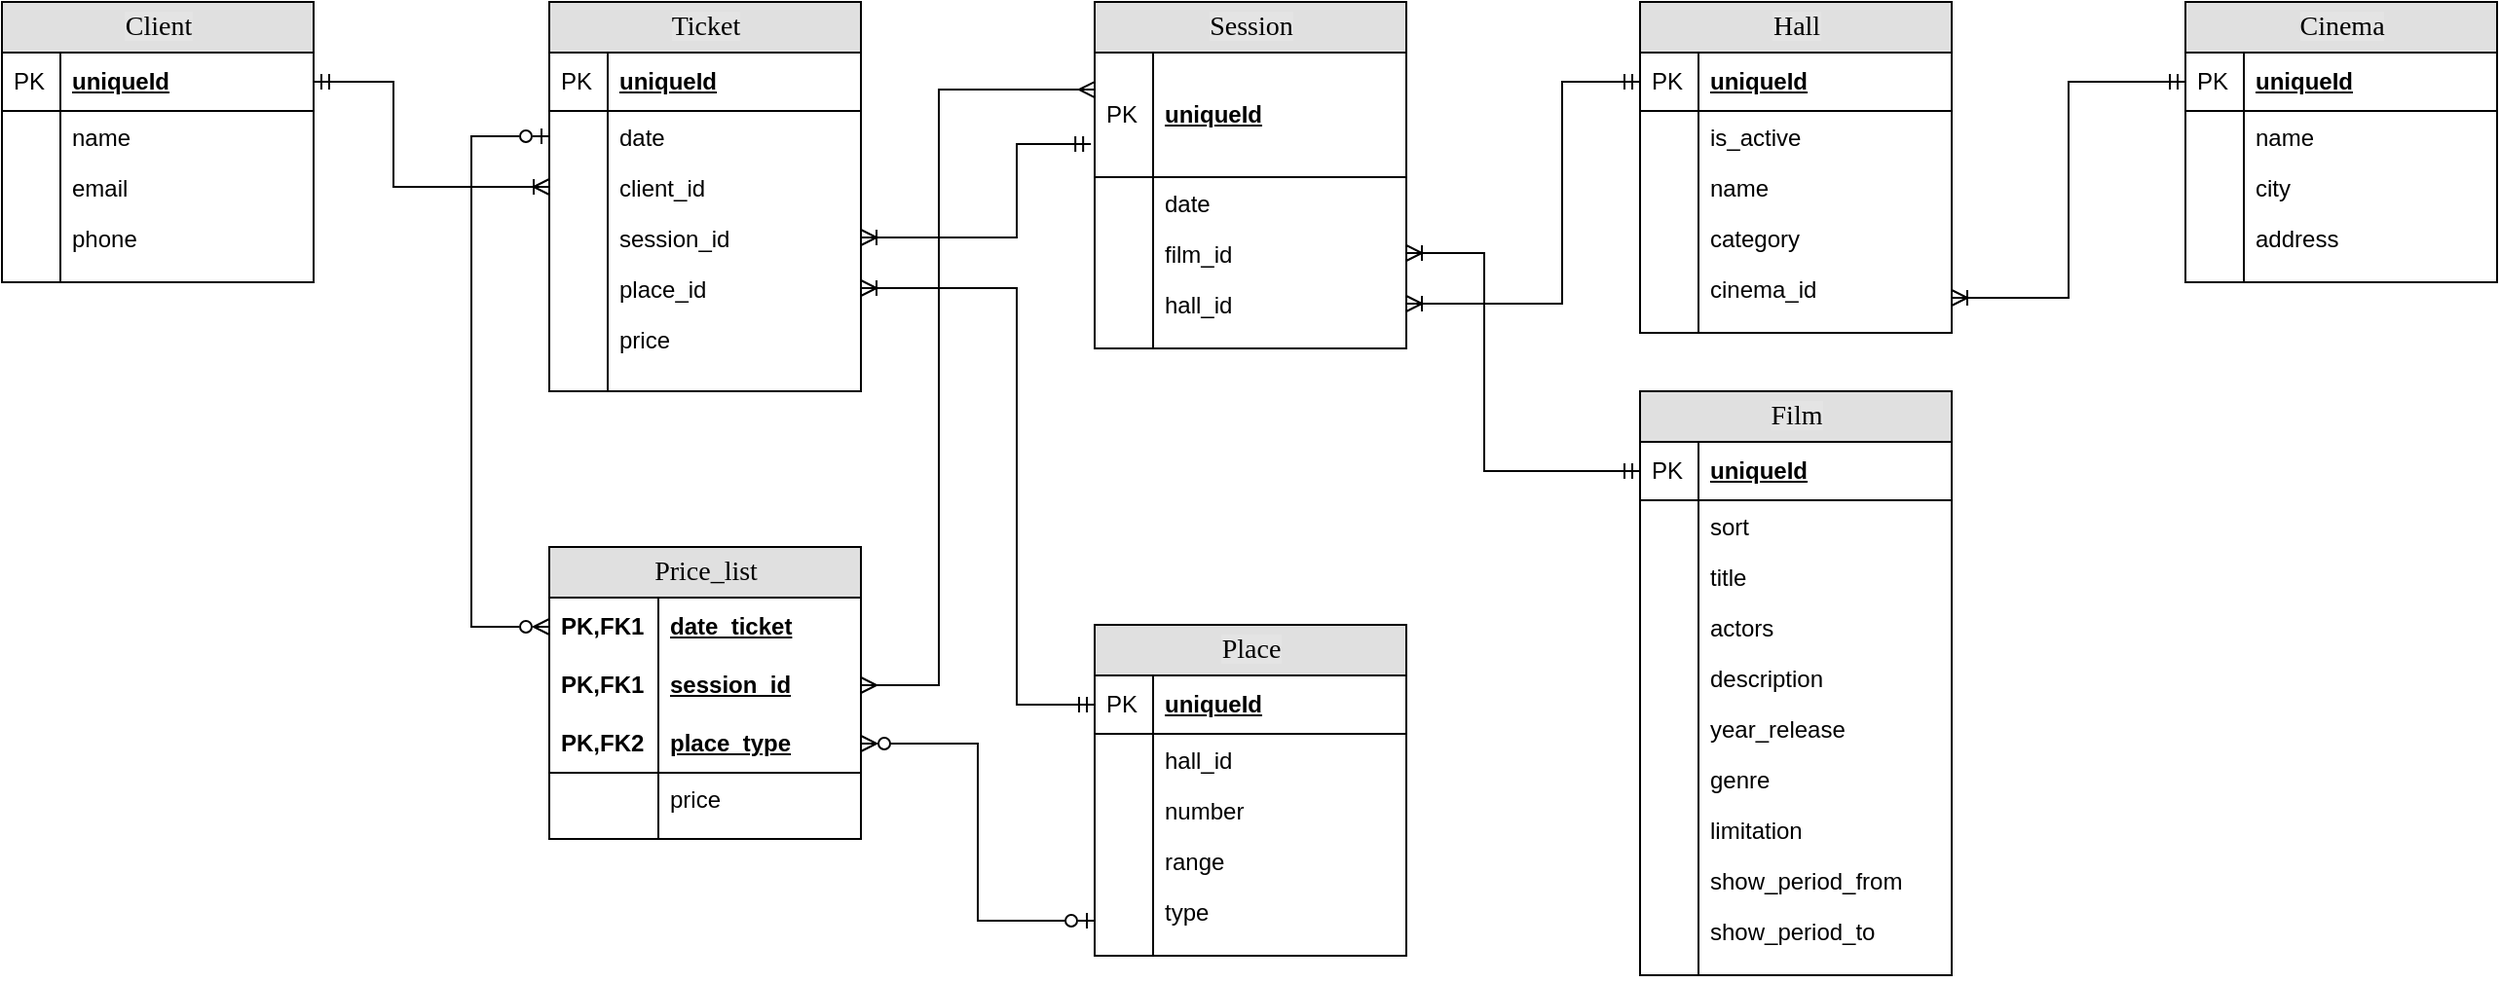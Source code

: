 <mxfile version="26.0.16">
  <diagram name="Page-1" id="e56a1550-8fbb-45ad-956c-1786394a9013">
    <mxGraphModel dx="2008" dy="1146" grid="1" gridSize="10" guides="1" tooltips="1" connect="1" arrows="1" fold="1" page="1" pageScale="1" pageWidth="1100" pageHeight="850" background="none" math="0" shadow="0">
      <root>
        <mxCell id="0" />
        <mxCell id="1" parent="0" />
        <mxCell id="arhuPyZS-XFLnQBNVv1O-77" value="&lt;span style=&quot;white-space: pre-wrap; background-color: rgb(228, 228, 228);&quot;&gt;&lt;font style=&quot;&quot;&gt;Сlient&lt;/font&gt;&lt;/span&gt;" style="swimlane;html=1;fontStyle=0;childLayout=stackLayout;horizontal=1;startSize=26;fillColor=#e0e0e0;horizontalStack=0;resizeParent=1;resizeLast=0;collapsible=1;marginBottom=0;swimlaneFillColor=#ffffff;align=center;rounded=0;shadow=0;comic=0;labelBackgroundColor=none;strokeWidth=1;fontFamily=Verdana;fontSize=14;swimlaneLine=1;" parent="1" vertex="1">
          <mxGeometry x="39" y="320" width="160" height="144" as="geometry">
            <mxRectangle x="40" y="368" width="70" height="30" as="alternateBounds" />
          </mxGeometry>
        </mxCell>
        <mxCell id="arhuPyZS-XFLnQBNVv1O-78" value="uniqueId" style="shape=partialRectangle;top=0;left=0;right=0;bottom=1;html=1;align=left;verticalAlign=middle;fillColor=none;spacingLeft=34;spacingRight=4;whiteSpace=wrap;overflow=hidden;rotatable=0;points=[[0,0.5],[1,0.5]];portConstraint=eastwest;dropTarget=0;fontStyle=5;swimlaneLine=1;" parent="arhuPyZS-XFLnQBNVv1O-77" vertex="1">
          <mxGeometry y="26" width="160" height="30" as="geometry" />
        </mxCell>
        <mxCell id="arhuPyZS-XFLnQBNVv1O-79" value="PK" style="shape=partialRectangle;top=0;left=0;bottom=0;html=1;fillColor=none;align=left;verticalAlign=middle;spacingLeft=4;spacingRight=4;whiteSpace=wrap;overflow=hidden;rotatable=0;points=[];portConstraint=eastwest;part=1;swimlaneLine=1;" parent="arhuPyZS-XFLnQBNVv1O-78" vertex="1" connectable="0">
          <mxGeometry width="30" height="30" as="geometry" />
        </mxCell>
        <mxCell id="arhuPyZS-XFLnQBNVv1O-80" value="name" style="shape=partialRectangle;top=0;left=0;right=0;bottom=0;html=1;align=left;verticalAlign=top;fillColor=none;spacingLeft=34;spacingRight=4;whiteSpace=wrap;overflow=hidden;rotatable=0;points=[[0,0.5],[1,0.5]];portConstraint=eastwest;dropTarget=0;swimlaneLine=1;" parent="arhuPyZS-XFLnQBNVv1O-77" vertex="1">
          <mxGeometry y="56" width="160" height="26" as="geometry" />
        </mxCell>
        <mxCell id="arhuPyZS-XFLnQBNVv1O-81" value="" style="shape=partialRectangle;top=0;left=0;bottom=0;html=1;fillColor=none;align=left;verticalAlign=top;spacingLeft=4;spacingRight=4;whiteSpace=wrap;overflow=hidden;rotatable=0;points=[];portConstraint=eastwest;part=1;swimlaneLine=1;" parent="arhuPyZS-XFLnQBNVv1O-80" vertex="1" connectable="0">
          <mxGeometry width="30" height="26" as="geometry" />
        </mxCell>
        <mxCell id="arhuPyZS-XFLnQBNVv1O-82" value="email" style="shape=partialRectangle;top=0;left=0;right=0;bottom=0;html=1;align=left;verticalAlign=top;fillColor=none;spacingLeft=34;spacingRight=4;whiteSpace=wrap;overflow=hidden;rotatable=0;points=[[0,0.5],[1,0.5]];portConstraint=eastwest;dropTarget=0;swimlaneLine=1;" parent="arhuPyZS-XFLnQBNVv1O-77" vertex="1">
          <mxGeometry y="82" width="160" height="26" as="geometry" />
        </mxCell>
        <mxCell id="arhuPyZS-XFLnQBNVv1O-83" value="" style="shape=partialRectangle;top=0;left=0;bottom=0;html=1;fillColor=none;align=left;verticalAlign=top;spacingLeft=4;spacingRight=4;whiteSpace=wrap;overflow=hidden;rotatable=0;points=[];portConstraint=eastwest;part=1;swimlaneLine=1;" parent="arhuPyZS-XFLnQBNVv1O-82" vertex="1" connectable="0">
          <mxGeometry width="30" height="26" as="geometry" />
        </mxCell>
        <mxCell id="arhuPyZS-XFLnQBNVv1O-84" value="phone" style="shape=partialRectangle;top=0;left=0;right=0;bottom=0;html=1;align=left;verticalAlign=top;fillColor=none;spacingLeft=34;spacingRight=4;whiteSpace=wrap;overflow=hidden;rotatable=0;points=[[0,0.5],[1,0.5]];portConstraint=eastwest;dropTarget=0;swimlaneLine=1;" parent="arhuPyZS-XFLnQBNVv1O-77" vertex="1">
          <mxGeometry y="108" width="160" height="26" as="geometry" />
        </mxCell>
        <mxCell id="arhuPyZS-XFLnQBNVv1O-85" value="" style="shape=partialRectangle;top=0;left=0;bottom=0;html=1;fillColor=none;align=left;verticalAlign=top;spacingLeft=4;spacingRight=4;whiteSpace=wrap;overflow=hidden;rotatable=0;points=[];portConstraint=eastwest;part=1;swimlaneLine=1;" parent="arhuPyZS-XFLnQBNVv1O-84" vertex="1" connectable="0">
          <mxGeometry width="30" height="26" as="geometry" />
        </mxCell>
        <mxCell id="arhuPyZS-XFLnQBNVv1O-86" value="" style="shape=partialRectangle;top=0;left=0;right=0;bottom=0;html=1;align=left;verticalAlign=top;fillColor=none;spacingLeft=34;spacingRight=4;whiteSpace=wrap;overflow=hidden;rotatable=0;points=[[0,0.5],[1,0.5]];portConstraint=eastwest;dropTarget=0;swimlaneLine=1;" parent="arhuPyZS-XFLnQBNVv1O-77" vertex="1">
          <mxGeometry y="134" width="160" height="10" as="geometry" />
        </mxCell>
        <mxCell id="arhuPyZS-XFLnQBNVv1O-87" value="" style="shape=partialRectangle;top=0;left=0;bottom=0;html=1;fillColor=none;align=left;verticalAlign=top;spacingLeft=4;spacingRight=4;whiteSpace=wrap;overflow=hidden;rotatable=0;points=[];portConstraint=eastwest;part=1;swimlaneLine=1;" parent="arhuPyZS-XFLnQBNVv1O-86" vertex="1" connectable="0">
          <mxGeometry width="30" height="10" as="geometry" />
        </mxCell>
        <mxCell id="arhuPyZS-XFLnQBNVv1O-90" value="&lt;span style=&quot;white-space: pre-wrap; background-color: rgb(228, 228, 228);&quot;&gt;&lt;font style=&quot;&quot;&gt;Ticket&lt;/font&gt;&lt;/span&gt;" style="swimlane;html=1;fontStyle=0;childLayout=stackLayout;horizontal=1;startSize=26;fillColor=#e0e0e0;horizontalStack=0;resizeParent=1;resizeLast=0;collapsible=1;marginBottom=0;swimlaneFillColor=#ffffff;align=center;rounded=0;shadow=0;comic=0;labelBackgroundColor=none;strokeWidth=1;fontFamily=Verdana;fontSize=14" parent="1" vertex="1">
          <mxGeometry x="320" y="320" width="160" height="200" as="geometry">
            <mxRectangle x="40" y="368" width="70" height="30" as="alternateBounds" />
          </mxGeometry>
        </mxCell>
        <mxCell id="arhuPyZS-XFLnQBNVv1O-91" value="uniqueId" style="shape=partialRectangle;top=0;left=0;right=0;bottom=1;html=1;align=left;verticalAlign=middle;fillColor=none;spacingLeft=34;spacingRight=4;whiteSpace=wrap;overflow=hidden;rotatable=0;points=[[0,0.5],[1,0.5]];portConstraint=eastwest;dropTarget=0;fontStyle=5;" parent="arhuPyZS-XFLnQBNVv1O-90" vertex="1">
          <mxGeometry y="26" width="160" height="30" as="geometry" />
        </mxCell>
        <mxCell id="arhuPyZS-XFLnQBNVv1O-92" value="PK" style="shape=partialRectangle;top=0;left=0;bottom=0;html=1;fillColor=none;align=left;verticalAlign=middle;spacingLeft=4;spacingRight=4;whiteSpace=wrap;overflow=hidden;rotatable=0;points=[];portConstraint=eastwest;part=1;" parent="arhuPyZS-XFLnQBNVv1O-91" vertex="1" connectable="0">
          <mxGeometry width="30" height="30" as="geometry" />
        </mxCell>
        <mxCell id="arhuPyZS-XFLnQBNVv1O-93" value="date" style="shape=partialRectangle;top=0;left=0;right=0;bottom=0;html=1;align=left;verticalAlign=top;fillColor=none;spacingLeft=34;spacingRight=4;whiteSpace=wrap;overflow=hidden;rotatable=0;points=[[0,0.5],[1,0.5]];portConstraint=eastwest;dropTarget=0;" parent="arhuPyZS-XFLnQBNVv1O-90" vertex="1">
          <mxGeometry y="56" width="160" height="26" as="geometry" />
        </mxCell>
        <mxCell id="arhuPyZS-XFLnQBNVv1O-94" value="" style="shape=partialRectangle;top=0;left=0;bottom=0;html=1;fillColor=none;align=left;verticalAlign=top;spacingLeft=4;spacingRight=4;whiteSpace=wrap;overflow=hidden;rotatable=0;points=[];portConstraint=eastwest;part=1;" parent="arhuPyZS-XFLnQBNVv1O-93" vertex="1" connectable="0">
          <mxGeometry width="30" height="26" as="geometry" />
        </mxCell>
        <mxCell id="arhuPyZS-XFLnQBNVv1O-95" value="client_id" style="shape=partialRectangle;top=0;left=0;right=0;bottom=0;html=1;align=left;verticalAlign=top;fillColor=none;spacingLeft=34;spacingRight=4;whiteSpace=wrap;overflow=hidden;rotatable=0;points=[[0,0.5],[1,0.5]];portConstraint=eastwest;dropTarget=0;" parent="arhuPyZS-XFLnQBNVv1O-90" vertex="1">
          <mxGeometry y="82" width="160" height="26" as="geometry" />
        </mxCell>
        <mxCell id="arhuPyZS-XFLnQBNVv1O-96" value="" style="shape=partialRectangle;top=0;left=0;bottom=0;html=1;fillColor=none;align=left;verticalAlign=top;spacingLeft=4;spacingRight=4;whiteSpace=wrap;overflow=hidden;rotatable=0;points=[];portConstraint=eastwest;part=1;" parent="arhuPyZS-XFLnQBNVv1O-95" vertex="1" connectable="0">
          <mxGeometry width="30" height="26" as="geometry" />
        </mxCell>
        <mxCell id="arhuPyZS-XFLnQBNVv1O-97" value="session_id" style="shape=partialRectangle;top=0;left=0;right=0;bottom=0;html=1;align=left;verticalAlign=top;fillColor=none;spacingLeft=34;spacingRight=4;whiteSpace=wrap;overflow=hidden;rotatable=0;points=[[0,0.5],[1,0.5]];portConstraint=eastwest;dropTarget=0;" parent="arhuPyZS-XFLnQBNVv1O-90" vertex="1">
          <mxGeometry y="108" width="160" height="26" as="geometry" />
        </mxCell>
        <mxCell id="arhuPyZS-XFLnQBNVv1O-98" value="" style="shape=partialRectangle;top=0;left=0;bottom=0;html=1;fillColor=none;align=left;verticalAlign=top;spacingLeft=4;spacingRight=4;whiteSpace=wrap;overflow=hidden;rotatable=0;points=[];portConstraint=eastwest;part=1;" parent="arhuPyZS-XFLnQBNVv1O-97" vertex="1" connectable="0">
          <mxGeometry width="30" height="26" as="geometry" />
        </mxCell>
        <mxCell id="arhuPyZS-XFLnQBNVv1O-105" value="place_id" style="shape=partialRectangle;top=0;left=0;right=0;bottom=0;html=1;align=left;verticalAlign=top;fillColor=none;spacingLeft=34;spacingRight=4;whiteSpace=wrap;overflow=hidden;rotatable=0;points=[[0,0.5],[1,0.5]];portConstraint=eastwest;dropTarget=0;" parent="arhuPyZS-XFLnQBNVv1O-90" vertex="1">
          <mxGeometry y="134" width="160" height="26" as="geometry" />
        </mxCell>
        <mxCell id="arhuPyZS-XFLnQBNVv1O-106" value="" style="shape=partialRectangle;top=0;left=0;bottom=0;html=1;fillColor=none;align=left;verticalAlign=top;spacingLeft=4;spacingRight=4;whiteSpace=wrap;overflow=hidden;rotatable=0;points=[];portConstraint=eastwest;part=1;" parent="arhuPyZS-XFLnQBNVv1O-105" vertex="1" connectable="0">
          <mxGeometry width="30" height="26" as="geometry" />
        </mxCell>
        <mxCell id="arhuPyZS-XFLnQBNVv1O-99" value="price" style="shape=partialRectangle;top=0;left=0;right=0;bottom=0;html=1;align=left;verticalAlign=top;fillColor=none;spacingLeft=34;spacingRight=4;whiteSpace=wrap;overflow=hidden;rotatable=0;points=[[0,0.5],[1,0.5]];portConstraint=eastwest;dropTarget=0;" parent="arhuPyZS-XFLnQBNVv1O-90" vertex="1">
          <mxGeometry y="160" width="160" height="40" as="geometry" />
        </mxCell>
        <mxCell id="arhuPyZS-XFLnQBNVv1O-100" value="" style="shape=partialRectangle;top=0;left=0;bottom=0;html=1;fillColor=none;align=left;verticalAlign=top;spacingLeft=4;spacingRight=4;whiteSpace=wrap;overflow=hidden;rotatable=0;points=[];portConstraint=eastwest;part=1;" parent="arhuPyZS-XFLnQBNVv1O-99" vertex="1" connectable="0">
          <mxGeometry width="30" height="40" as="geometry" />
        </mxCell>
        <mxCell id="arhuPyZS-XFLnQBNVv1O-107" value="&lt;span style=&quot;white-space: pre-wrap; background-color: rgb(228, 228, 228);&quot;&gt;&lt;font style=&quot;&quot;&gt;Session&lt;/font&gt;&lt;/span&gt;" style="swimlane;html=1;fontStyle=0;childLayout=stackLayout;horizontal=1;startSize=26;fillColor=#e0e0e0;horizontalStack=0;resizeParent=1;resizeLast=0;collapsible=1;marginBottom=0;swimlaneFillColor=#ffffff;align=center;rounded=0;shadow=0;comic=0;labelBackgroundColor=none;strokeWidth=1;fontFamily=Verdana;fontSize=14" parent="1" vertex="1">
          <mxGeometry x="600" y="320" width="160" height="178" as="geometry">
            <mxRectangle x="40" y="368" width="70" height="30" as="alternateBounds" />
          </mxGeometry>
        </mxCell>
        <mxCell id="arhuPyZS-XFLnQBNVv1O-108" value="uniqueId" style="shape=partialRectangle;top=0;left=0;right=0;bottom=1;html=1;align=left;verticalAlign=middle;fillColor=none;spacingLeft=34;spacingRight=4;whiteSpace=wrap;overflow=hidden;rotatable=0;points=[[0,0.5],[1,0.5]];portConstraint=eastwest;dropTarget=0;fontStyle=5;" parent="arhuPyZS-XFLnQBNVv1O-107" vertex="1">
          <mxGeometry y="26" width="160" height="64" as="geometry" />
        </mxCell>
        <mxCell id="arhuPyZS-XFLnQBNVv1O-109" value="PK" style="shape=partialRectangle;top=0;left=0;bottom=0;html=1;fillColor=none;align=left;verticalAlign=middle;spacingLeft=4;spacingRight=4;whiteSpace=wrap;overflow=hidden;rotatable=0;points=[];portConstraint=eastwest;part=1;" parent="arhuPyZS-XFLnQBNVv1O-108" vertex="1" connectable="0">
          <mxGeometry width="30" height="64" as="geometry" />
        </mxCell>
        <mxCell id="arhuPyZS-XFLnQBNVv1O-110" value="date" style="shape=partialRectangle;top=0;left=0;right=0;bottom=0;html=1;align=left;verticalAlign=top;fillColor=none;spacingLeft=34;spacingRight=4;whiteSpace=wrap;overflow=hidden;rotatable=0;points=[[0,0.5],[1,0.5]];portConstraint=eastwest;dropTarget=0;" parent="arhuPyZS-XFLnQBNVv1O-107" vertex="1">
          <mxGeometry y="90" width="160" height="26" as="geometry" />
        </mxCell>
        <mxCell id="arhuPyZS-XFLnQBNVv1O-111" value="" style="shape=partialRectangle;top=0;left=0;bottom=0;html=1;fillColor=none;align=left;verticalAlign=top;spacingLeft=4;spacingRight=4;whiteSpace=wrap;overflow=hidden;rotatable=0;points=[];portConstraint=eastwest;part=1;" parent="arhuPyZS-XFLnQBNVv1O-110" vertex="1" connectable="0">
          <mxGeometry width="30" height="26" as="geometry" />
        </mxCell>
        <mxCell id="arhuPyZS-XFLnQBNVv1O-112" value="film_id" style="shape=partialRectangle;top=0;left=0;right=0;bottom=0;html=1;align=left;verticalAlign=top;fillColor=none;spacingLeft=34;spacingRight=4;whiteSpace=wrap;overflow=hidden;rotatable=0;points=[[0,0.5],[1,0.5]];portConstraint=eastwest;dropTarget=0;" parent="arhuPyZS-XFLnQBNVv1O-107" vertex="1">
          <mxGeometry y="116" width="160" height="26" as="geometry" />
        </mxCell>
        <mxCell id="arhuPyZS-XFLnQBNVv1O-113" value="" style="shape=partialRectangle;top=0;left=0;bottom=0;html=1;fillColor=none;align=left;verticalAlign=top;spacingLeft=4;spacingRight=4;whiteSpace=wrap;overflow=hidden;rotatable=0;points=[];portConstraint=eastwest;part=1;" parent="arhuPyZS-XFLnQBNVv1O-112" vertex="1" connectable="0">
          <mxGeometry width="30" height="26" as="geometry" />
        </mxCell>
        <mxCell id="arhuPyZS-XFLnQBNVv1O-114" value="hall_id" style="shape=partialRectangle;top=0;left=0;right=0;bottom=0;html=1;align=left;verticalAlign=top;fillColor=none;spacingLeft=34;spacingRight=4;whiteSpace=wrap;overflow=hidden;rotatable=0;points=[[0,0.5],[1,0.5]];portConstraint=eastwest;dropTarget=0;" parent="arhuPyZS-XFLnQBNVv1O-107" vertex="1">
          <mxGeometry y="142" width="160" height="26" as="geometry" />
        </mxCell>
        <mxCell id="arhuPyZS-XFLnQBNVv1O-115" value="" style="shape=partialRectangle;top=0;left=0;bottom=0;html=1;fillColor=none;align=left;verticalAlign=top;spacingLeft=4;spacingRight=4;whiteSpace=wrap;overflow=hidden;rotatable=0;points=[];portConstraint=eastwest;part=1;" parent="arhuPyZS-XFLnQBNVv1O-114" vertex="1" connectable="0">
          <mxGeometry width="30" height="26" as="geometry" />
        </mxCell>
        <mxCell id="arhuPyZS-XFLnQBNVv1O-116" value="" style="shape=partialRectangle;top=0;left=0;right=0;bottom=0;html=1;align=left;verticalAlign=top;fillColor=none;spacingLeft=34;spacingRight=4;whiteSpace=wrap;overflow=hidden;rotatable=0;points=[[0,0.5],[1,0.5]];portConstraint=eastwest;dropTarget=0;" parent="arhuPyZS-XFLnQBNVv1O-107" vertex="1">
          <mxGeometry y="168" width="160" height="10" as="geometry" />
        </mxCell>
        <mxCell id="arhuPyZS-XFLnQBNVv1O-117" value="" style="shape=partialRectangle;top=0;left=0;bottom=0;html=1;fillColor=none;align=left;verticalAlign=top;spacingLeft=4;spacingRight=4;whiteSpace=wrap;overflow=hidden;rotatable=0;points=[];portConstraint=eastwest;part=1;" parent="arhuPyZS-XFLnQBNVv1O-116" vertex="1" connectable="0">
          <mxGeometry width="30" height="10" as="geometry" />
        </mxCell>
        <mxCell id="arhuPyZS-XFLnQBNVv1O-118" value="&lt;span style=&quot;white-space: pre-wrap; background-color: rgb(228, 228, 228);&quot;&gt;&lt;font style=&quot;&quot;&gt;Hall&lt;/font&gt;&lt;/span&gt;" style="swimlane;html=1;fontStyle=0;childLayout=stackLayout;horizontal=1;startSize=26;fillColor=#e0e0e0;horizontalStack=0;resizeParent=1;resizeLast=0;collapsible=1;marginBottom=0;swimlaneFillColor=#ffffff;align=center;rounded=0;shadow=0;comic=0;labelBackgroundColor=none;strokeWidth=1;fontFamily=Verdana;fontSize=14" parent="1" vertex="1">
          <mxGeometry x="880" y="320" width="160" height="170" as="geometry">
            <mxRectangle x="40" y="368" width="70" height="30" as="alternateBounds" />
          </mxGeometry>
        </mxCell>
        <mxCell id="arhuPyZS-XFLnQBNVv1O-119" value="uniqueId" style="shape=partialRectangle;top=0;left=0;right=0;bottom=1;html=1;align=left;verticalAlign=middle;fillColor=none;spacingLeft=34;spacingRight=4;whiteSpace=wrap;overflow=hidden;rotatable=0;points=[[0,0.5],[1,0.5]];portConstraint=eastwest;dropTarget=0;fontStyle=5;" parent="arhuPyZS-XFLnQBNVv1O-118" vertex="1">
          <mxGeometry y="26" width="160" height="30" as="geometry" />
        </mxCell>
        <mxCell id="arhuPyZS-XFLnQBNVv1O-120" value="PK" style="shape=partialRectangle;top=0;left=0;bottom=0;html=1;fillColor=none;align=left;verticalAlign=middle;spacingLeft=4;spacingRight=4;whiteSpace=wrap;overflow=hidden;rotatable=0;points=[];portConstraint=eastwest;part=1;" parent="arhuPyZS-XFLnQBNVv1O-119" vertex="1" connectable="0">
          <mxGeometry width="30" height="30" as="geometry" />
        </mxCell>
        <mxCell id="arhuPyZS-XFLnQBNVv1O-121" value="is_active" style="shape=partialRectangle;top=0;left=0;right=0;bottom=0;html=1;align=left;verticalAlign=top;fillColor=none;spacingLeft=34;spacingRight=4;whiteSpace=wrap;overflow=hidden;rotatable=0;points=[[0,0.5],[1,0.5]];portConstraint=eastwest;dropTarget=0;" parent="arhuPyZS-XFLnQBNVv1O-118" vertex="1">
          <mxGeometry y="56" width="160" height="26" as="geometry" />
        </mxCell>
        <mxCell id="arhuPyZS-XFLnQBNVv1O-122" value="" style="shape=partialRectangle;top=0;left=0;bottom=0;html=1;fillColor=none;align=left;verticalAlign=top;spacingLeft=4;spacingRight=4;whiteSpace=wrap;overflow=hidden;rotatable=0;points=[];portConstraint=eastwest;part=1;" parent="arhuPyZS-XFLnQBNVv1O-121" vertex="1" connectable="0">
          <mxGeometry width="30" height="26" as="geometry" />
        </mxCell>
        <mxCell id="arhuPyZS-XFLnQBNVv1O-123" value="name" style="shape=partialRectangle;top=0;left=0;right=0;bottom=0;html=1;align=left;verticalAlign=top;fillColor=none;spacingLeft=34;spacingRight=4;whiteSpace=wrap;overflow=hidden;rotatable=0;points=[[0,0.5],[1,0.5]];portConstraint=eastwest;dropTarget=0;" parent="arhuPyZS-XFLnQBNVv1O-118" vertex="1">
          <mxGeometry y="82" width="160" height="26" as="geometry" />
        </mxCell>
        <mxCell id="arhuPyZS-XFLnQBNVv1O-124" value="" style="shape=partialRectangle;top=0;left=0;bottom=0;html=1;fillColor=none;align=left;verticalAlign=top;spacingLeft=4;spacingRight=4;whiteSpace=wrap;overflow=hidden;rotatable=0;points=[];portConstraint=eastwest;part=1;" parent="arhuPyZS-XFLnQBNVv1O-123" vertex="1" connectable="0">
          <mxGeometry width="30" height="26" as="geometry" />
        </mxCell>
        <mxCell id="arhuPyZS-XFLnQBNVv1O-184" value="&lt;span style=&quot;white-space-collapse: preserve;&quot; data-src-align=&quot;0:9&quot; class=&quot;EzKURWReUAB5oZgtQNkl&quot;&gt;category&lt;/span&gt;" style="shape=partialRectangle;top=0;left=0;right=0;bottom=0;html=1;align=left;verticalAlign=top;fillColor=none;spacingLeft=34;spacingRight=4;whiteSpace=wrap;overflow=hidden;rotatable=0;points=[[0,0.5],[1,0.5]];portConstraint=eastwest;dropTarget=0;" parent="arhuPyZS-XFLnQBNVv1O-118" vertex="1">
          <mxGeometry y="108" width="160" height="26" as="geometry" />
        </mxCell>
        <mxCell id="arhuPyZS-XFLnQBNVv1O-185" value="" style="shape=partialRectangle;top=0;left=0;bottom=0;html=1;fillColor=none;align=left;verticalAlign=top;spacingLeft=4;spacingRight=4;whiteSpace=wrap;overflow=hidden;rotatable=0;points=[];portConstraint=eastwest;part=1;" parent="arhuPyZS-XFLnQBNVv1O-184" vertex="1" connectable="0">
          <mxGeometry width="30" height="26" as="geometry" />
        </mxCell>
        <mxCell id="arhuPyZS-XFLnQBNVv1O-186" value="cinema_id" style="shape=partialRectangle;top=0;left=0;right=0;bottom=0;html=1;align=left;verticalAlign=top;fillColor=none;spacingLeft=34;spacingRight=4;whiteSpace=wrap;overflow=hidden;rotatable=0;points=[[0,0.5],[1,0.5]];portConstraint=eastwest;dropTarget=0;" parent="arhuPyZS-XFLnQBNVv1O-118" vertex="1">
          <mxGeometry y="134" width="160" height="36" as="geometry" />
        </mxCell>
        <mxCell id="arhuPyZS-XFLnQBNVv1O-187" value="" style="shape=partialRectangle;top=0;left=0;bottom=0;html=1;fillColor=none;align=left;verticalAlign=top;spacingLeft=4;spacingRight=4;whiteSpace=wrap;overflow=hidden;rotatable=0;points=[];portConstraint=eastwest;part=1;" parent="arhuPyZS-XFLnQBNVv1O-186" vertex="1" connectable="0">
          <mxGeometry width="30" height="36" as="geometry" />
        </mxCell>
        <mxCell id="arhuPyZS-XFLnQBNVv1O-129" value="&lt;span style=&quot;white-space: pre-wrap; background-color: rgb(228, 228, 228);&quot;&gt;&lt;font style=&quot;&quot;&gt;Cinema&lt;/font&gt;&lt;/span&gt;" style="swimlane;html=1;fontStyle=0;childLayout=stackLayout;horizontal=1;startSize=26;fillColor=#e0e0e0;horizontalStack=0;resizeParent=1;resizeLast=0;collapsible=1;marginBottom=0;swimlaneFillColor=#ffffff;align=center;rounded=0;shadow=0;comic=0;labelBackgroundColor=none;strokeWidth=1;fontFamily=Verdana;fontSize=14" parent="1" vertex="1">
          <mxGeometry x="1160" y="320" width="160" height="144" as="geometry">
            <mxRectangle x="40" y="368" width="70" height="30" as="alternateBounds" />
          </mxGeometry>
        </mxCell>
        <mxCell id="arhuPyZS-XFLnQBNVv1O-130" value="uniqueId" style="shape=partialRectangle;top=0;left=0;right=0;bottom=1;html=1;align=left;verticalAlign=middle;fillColor=none;spacingLeft=34;spacingRight=4;whiteSpace=wrap;overflow=hidden;rotatable=0;points=[[0,0.5],[1,0.5]];portConstraint=eastwest;dropTarget=0;fontStyle=5;" parent="arhuPyZS-XFLnQBNVv1O-129" vertex="1">
          <mxGeometry y="26" width="160" height="30" as="geometry" />
        </mxCell>
        <mxCell id="arhuPyZS-XFLnQBNVv1O-131" value="PK" style="shape=partialRectangle;top=0;left=0;bottom=0;html=1;fillColor=none;align=left;verticalAlign=middle;spacingLeft=4;spacingRight=4;whiteSpace=wrap;overflow=hidden;rotatable=0;points=[];portConstraint=eastwest;part=1;" parent="arhuPyZS-XFLnQBNVv1O-130" vertex="1" connectable="0">
          <mxGeometry width="30" height="30" as="geometry" />
        </mxCell>
        <mxCell id="arhuPyZS-XFLnQBNVv1O-132" value="name" style="shape=partialRectangle;top=0;left=0;right=0;bottom=0;html=1;align=left;verticalAlign=top;fillColor=none;spacingLeft=34;spacingRight=4;whiteSpace=wrap;overflow=hidden;rotatable=0;points=[[0,0.5],[1,0.5]];portConstraint=eastwest;dropTarget=0;" parent="arhuPyZS-XFLnQBNVv1O-129" vertex="1">
          <mxGeometry y="56" width="160" height="26" as="geometry" />
        </mxCell>
        <mxCell id="arhuPyZS-XFLnQBNVv1O-133" value="" style="shape=partialRectangle;top=0;left=0;bottom=0;html=1;fillColor=none;align=left;verticalAlign=top;spacingLeft=4;spacingRight=4;whiteSpace=wrap;overflow=hidden;rotatable=0;points=[];portConstraint=eastwest;part=1;" parent="arhuPyZS-XFLnQBNVv1O-132" vertex="1" connectable="0">
          <mxGeometry width="30" height="26" as="geometry" />
        </mxCell>
        <mxCell id="arhuPyZS-XFLnQBNVv1O-134" value="city" style="shape=partialRectangle;top=0;left=0;right=0;bottom=0;html=1;align=left;verticalAlign=top;fillColor=none;spacingLeft=34;spacingRight=4;whiteSpace=wrap;overflow=hidden;rotatable=0;points=[[0,0.5],[1,0.5]];portConstraint=eastwest;dropTarget=0;" parent="arhuPyZS-XFLnQBNVv1O-129" vertex="1">
          <mxGeometry y="82" width="160" height="26" as="geometry" />
        </mxCell>
        <mxCell id="arhuPyZS-XFLnQBNVv1O-135" value="" style="shape=partialRectangle;top=0;left=0;bottom=0;html=1;fillColor=none;align=left;verticalAlign=top;spacingLeft=4;spacingRight=4;whiteSpace=wrap;overflow=hidden;rotatable=0;points=[];portConstraint=eastwest;part=1;" parent="arhuPyZS-XFLnQBNVv1O-134" vertex="1" connectable="0">
          <mxGeometry width="30" height="26" as="geometry" />
        </mxCell>
        <mxCell id="arhuPyZS-XFLnQBNVv1O-136" value="address" style="shape=partialRectangle;top=0;left=0;right=0;bottom=0;html=1;align=left;verticalAlign=top;fillColor=none;spacingLeft=34;spacingRight=4;whiteSpace=wrap;overflow=hidden;rotatable=0;points=[[0,0.5],[1,0.5]];portConstraint=eastwest;dropTarget=0;" parent="arhuPyZS-XFLnQBNVv1O-129" vertex="1">
          <mxGeometry y="108" width="160" height="26" as="geometry" />
        </mxCell>
        <mxCell id="arhuPyZS-XFLnQBNVv1O-137" value="" style="shape=partialRectangle;top=0;left=0;bottom=0;html=1;fillColor=none;align=left;verticalAlign=top;spacingLeft=4;spacingRight=4;whiteSpace=wrap;overflow=hidden;rotatable=0;points=[];portConstraint=eastwest;part=1;" parent="arhuPyZS-XFLnQBNVv1O-136" vertex="1" connectable="0">
          <mxGeometry width="30" height="26" as="geometry" />
        </mxCell>
        <mxCell id="arhuPyZS-XFLnQBNVv1O-138" value="" style="shape=partialRectangle;top=0;left=0;right=0;bottom=0;html=1;align=left;verticalAlign=top;fillColor=none;spacingLeft=34;spacingRight=4;whiteSpace=wrap;overflow=hidden;rotatable=0;points=[[0,0.5],[1,0.5]];portConstraint=eastwest;dropTarget=0;" parent="arhuPyZS-XFLnQBNVv1O-129" vertex="1">
          <mxGeometry y="134" width="160" height="10" as="geometry" />
        </mxCell>
        <mxCell id="arhuPyZS-XFLnQBNVv1O-139" value="" style="shape=partialRectangle;top=0;left=0;bottom=0;html=1;fillColor=none;align=left;verticalAlign=top;spacingLeft=4;spacingRight=4;whiteSpace=wrap;overflow=hidden;rotatable=0;points=[];portConstraint=eastwest;part=1;" parent="arhuPyZS-XFLnQBNVv1O-138" vertex="1" connectable="0">
          <mxGeometry width="30" height="10" as="geometry" />
        </mxCell>
        <mxCell id="arhuPyZS-XFLnQBNVv1O-140" value="&lt;span style=&quot;white-space: pre-wrap; background-color: rgb(228, 228, 228);&quot;&gt;&lt;font style=&quot;&quot;&gt;Film&lt;/font&gt;&lt;/span&gt;" style="swimlane;html=1;fontStyle=0;childLayout=stackLayout;horizontal=1;startSize=26;fillColor=#e0e0e0;horizontalStack=0;resizeParent=1;resizeLast=0;collapsible=1;marginBottom=0;swimlaneFillColor=#ffffff;align=center;rounded=0;shadow=0;comic=0;labelBackgroundColor=none;strokeWidth=1;fontFamily=Verdana;fontSize=14" parent="1" vertex="1">
          <mxGeometry x="880" y="520" width="160" height="300" as="geometry">
            <mxRectangle x="40" y="368" width="70" height="30" as="alternateBounds" />
          </mxGeometry>
        </mxCell>
        <mxCell id="arhuPyZS-XFLnQBNVv1O-141" value="uniqueId" style="shape=partialRectangle;top=0;left=0;right=0;bottom=1;html=1;align=left;verticalAlign=middle;fillColor=none;spacingLeft=34;spacingRight=4;whiteSpace=wrap;overflow=hidden;rotatable=0;points=[[0,0.5],[1,0.5]];portConstraint=eastwest;dropTarget=0;fontStyle=5;" parent="arhuPyZS-XFLnQBNVv1O-140" vertex="1">
          <mxGeometry y="26" width="160" height="30" as="geometry" />
        </mxCell>
        <mxCell id="arhuPyZS-XFLnQBNVv1O-142" value="PK" style="shape=partialRectangle;top=0;left=0;bottom=0;html=1;fillColor=none;align=left;verticalAlign=middle;spacingLeft=4;spacingRight=4;whiteSpace=wrap;overflow=hidden;rotatable=0;points=[];portConstraint=eastwest;part=1;" parent="arhuPyZS-XFLnQBNVv1O-141" vertex="1" connectable="0">
          <mxGeometry width="30" height="30" as="geometry" />
        </mxCell>
        <mxCell id="arhuPyZS-XFLnQBNVv1O-143" value="sort" style="shape=partialRectangle;top=0;left=0;right=0;bottom=0;html=1;align=left;verticalAlign=top;fillColor=none;spacingLeft=34;spacingRight=4;whiteSpace=wrap;overflow=hidden;rotatable=0;points=[[0,0.5],[1,0.5]];portConstraint=eastwest;dropTarget=0;" parent="arhuPyZS-XFLnQBNVv1O-140" vertex="1">
          <mxGeometry y="56" width="160" height="26" as="geometry" />
        </mxCell>
        <mxCell id="arhuPyZS-XFLnQBNVv1O-144" value="" style="shape=partialRectangle;top=0;left=0;bottom=0;html=1;fillColor=none;align=left;verticalAlign=top;spacingLeft=4;spacingRight=4;whiteSpace=wrap;overflow=hidden;rotatable=0;points=[];portConstraint=eastwest;part=1;" parent="arhuPyZS-XFLnQBNVv1O-143" vertex="1" connectable="0">
          <mxGeometry width="30" height="26" as="geometry" />
        </mxCell>
        <mxCell id="arhuPyZS-XFLnQBNVv1O-145" value="title" style="shape=partialRectangle;top=0;left=0;right=0;bottom=0;html=1;align=left;verticalAlign=top;fillColor=none;spacingLeft=34;spacingRight=4;whiteSpace=wrap;overflow=hidden;rotatable=0;points=[[0,0.5],[1,0.5]];portConstraint=eastwest;dropTarget=0;" parent="arhuPyZS-XFLnQBNVv1O-140" vertex="1">
          <mxGeometry y="82" width="160" height="26" as="geometry" />
        </mxCell>
        <mxCell id="arhuPyZS-XFLnQBNVv1O-146" value="" style="shape=partialRectangle;top=0;left=0;bottom=0;html=1;fillColor=none;align=left;verticalAlign=top;spacingLeft=4;spacingRight=4;whiteSpace=wrap;overflow=hidden;rotatable=0;points=[];portConstraint=eastwest;part=1;" parent="arhuPyZS-XFLnQBNVv1O-145" vertex="1" connectable="0">
          <mxGeometry width="30" height="26" as="geometry" />
        </mxCell>
        <mxCell id="arhuPyZS-XFLnQBNVv1O-147" value="actors" style="shape=partialRectangle;top=0;left=0;right=0;bottom=0;html=1;align=left;verticalAlign=top;fillColor=none;spacingLeft=34;spacingRight=4;whiteSpace=wrap;overflow=hidden;rotatable=0;points=[[0,0.5],[1,0.5]];portConstraint=eastwest;dropTarget=0;" parent="arhuPyZS-XFLnQBNVv1O-140" vertex="1">
          <mxGeometry y="108" width="160" height="26" as="geometry" />
        </mxCell>
        <mxCell id="arhuPyZS-XFLnQBNVv1O-148" value="" style="shape=partialRectangle;top=0;left=0;bottom=0;html=1;fillColor=none;align=left;verticalAlign=top;spacingLeft=4;spacingRight=4;whiteSpace=wrap;overflow=hidden;rotatable=0;points=[];portConstraint=eastwest;part=1;" parent="arhuPyZS-XFLnQBNVv1O-147" vertex="1" connectable="0">
          <mxGeometry width="30" height="26" as="geometry" />
        </mxCell>
        <mxCell id="arhuPyZS-XFLnQBNVv1O-149" value="description" style="shape=partialRectangle;top=0;left=0;right=0;bottom=0;html=1;align=left;verticalAlign=top;fillColor=none;spacingLeft=34;spacingRight=4;whiteSpace=wrap;overflow=hidden;rotatable=0;points=[[0,0.5],[1,0.5]];portConstraint=eastwest;dropTarget=0;" parent="arhuPyZS-XFLnQBNVv1O-140" vertex="1">
          <mxGeometry y="134" width="160" height="26" as="geometry" />
        </mxCell>
        <mxCell id="arhuPyZS-XFLnQBNVv1O-150" value="" style="shape=partialRectangle;top=0;left=0;bottom=0;html=1;fillColor=none;align=left;verticalAlign=top;spacingLeft=4;spacingRight=4;whiteSpace=wrap;overflow=hidden;rotatable=0;points=[];portConstraint=eastwest;part=1;" parent="arhuPyZS-XFLnQBNVv1O-149" vertex="1" connectable="0">
          <mxGeometry width="30" height="26" as="geometry" />
        </mxCell>
        <mxCell id="arhuPyZS-XFLnQBNVv1O-155" value="year_release" style="shape=partialRectangle;top=0;left=0;right=0;bottom=0;html=1;align=left;verticalAlign=top;fillColor=none;spacingLeft=34;spacingRight=4;whiteSpace=wrap;overflow=hidden;rotatable=0;points=[[0,0.5],[1,0.5]];portConstraint=eastwest;dropTarget=0;" parent="arhuPyZS-XFLnQBNVv1O-140" vertex="1">
          <mxGeometry y="160" width="160" height="26" as="geometry" />
        </mxCell>
        <mxCell id="arhuPyZS-XFLnQBNVv1O-156" value="" style="shape=partialRectangle;top=0;left=0;bottom=0;html=1;fillColor=none;align=left;verticalAlign=top;spacingLeft=4;spacingRight=4;whiteSpace=wrap;overflow=hidden;rotatable=0;points=[];portConstraint=eastwest;part=1;" parent="arhuPyZS-XFLnQBNVv1O-155" vertex="1" connectable="0">
          <mxGeometry width="30" height="26" as="geometry" />
        </mxCell>
        <mxCell id="arhuPyZS-XFLnQBNVv1O-161" value="genre" style="shape=partialRectangle;top=0;left=0;right=0;bottom=0;html=1;align=left;verticalAlign=top;fillColor=none;spacingLeft=34;spacingRight=4;whiteSpace=wrap;overflow=hidden;rotatable=0;points=[[0,0.5],[1,0.5]];portConstraint=eastwest;dropTarget=0;" parent="arhuPyZS-XFLnQBNVv1O-140" vertex="1">
          <mxGeometry y="186" width="160" height="26" as="geometry" />
        </mxCell>
        <mxCell id="arhuPyZS-XFLnQBNVv1O-162" value="" style="shape=partialRectangle;top=0;left=0;bottom=0;html=1;fillColor=none;align=left;verticalAlign=top;spacingLeft=4;spacingRight=4;whiteSpace=wrap;overflow=hidden;rotatable=0;points=[];portConstraint=eastwest;part=1;" parent="arhuPyZS-XFLnQBNVv1O-161" vertex="1" connectable="0">
          <mxGeometry width="30" height="26" as="geometry" />
        </mxCell>
        <mxCell id="arhuPyZS-XFLnQBNVv1O-159" value="limitation" style="shape=partialRectangle;top=0;left=0;right=0;bottom=0;html=1;align=left;verticalAlign=top;fillColor=none;spacingLeft=34;spacingRight=4;whiteSpace=wrap;overflow=hidden;rotatable=0;points=[[0,0.5],[1,0.5]];portConstraint=eastwest;dropTarget=0;" parent="arhuPyZS-XFLnQBNVv1O-140" vertex="1">
          <mxGeometry y="212" width="160" height="26" as="geometry" />
        </mxCell>
        <mxCell id="arhuPyZS-XFLnQBNVv1O-160" value="" style="shape=partialRectangle;top=0;left=0;bottom=0;html=1;fillColor=none;align=left;verticalAlign=top;spacingLeft=4;spacingRight=4;whiteSpace=wrap;overflow=hidden;rotatable=0;points=[];portConstraint=eastwest;part=1;" parent="arhuPyZS-XFLnQBNVv1O-159" vertex="1" connectable="0">
          <mxGeometry width="30" height="26" as="geometry" />
        </mxCell>
        <mxCell id="arhuPyZS-XFLnQBNVv1O-163" value="show_period_from" style="shape=partialRectangle;top=0;left=0;right=0;bottom=0;html=1;align=left;verticalAlign=top;fillColor=none;spacingLeft=34;spacingRight=4;whiteSpace=wrap;overflow=hidden;rotatable=0;points=[[0,0.5],[1,0.5]];portConstraint=eastwest;dropTarget=0;" parent="arhuPyZS-XFLnQBNVv1O-140" vertex="1">
          <mxGeometry y="238" width="160" height="26" as="geometry" />
        </mxCell>
        <mxCell id="arhuPyZS-XFLnQBNVv1O-164" value="" style="shape=partialRectangle;top=0;left=0;bottom=0;html=1;fillColor=none;align=left;verticalAlign=top;spacingLeft=4;spacingRight=4;whiteSpace=wrap;overflow=hidden;rotatable=0;points=[];portConstraint=eastwest;part=1;" parent="arhuPyZS-XFLnQBNVv1O-163" vertex="1" connectable="0">
          <mxGeometry width="30" height="26" as="geometry" />
        </mxCell>
        <mxCell id="arhuPyZS-XFLnQBNVv1O-165" value="show_period_to" style="shape=partialRectangle;top=0;left=0;right=0;bottom=0;html=1;align=left;verticalAlign=top;fillColor=none;spacingLeft=34;spacingRight=4;whiteSpace=wrap;overflow=hidden;rotatable=0;points=[[0,0.5],[1,0.5]];portConstraint=eastwest;dropTarget=0;" parent="arhuPyZS-XFLnQBNVv1O-140" vertex="1">
          <mxGeometry y="264" width="160" height="36" as="geometry" />
        </mxCell>
        <mxCell id="arhuPyZS-XFLnQBNVv1O-166" value="" style="shape=partialRectangle;top=0;left=0;bottom=0;html=1;fillColor=none;align=left;verticalAlign=top;spacingLeft=4;spacingRight=4;whiteSpace=wrap;overflow=hidden;rotatable=0;points=[];portConstraint=eastwest;part=1;" parent="arhuPyZS-XFLnQBNVv1O-165" vertex="1" connectable="0">
          <mxGeometry width="30" height="36" as="geometry" />
        </mxCell>
        <mxCell id="arhuPyZS-XFLnQBNVv1O-167" value="&lt;span style=&quot;white-space: pre-wrap; background-color: rgb(228, 228, 228);&quot;&gt;&lt;font style=&quot;&quot;&gt;Place&lt;/font&gt;&lt;/span&gt;" style="swimlane;html=1;fontStyle=0;childLayout=stackLayout;horizontal=1;startSize=26;fillColor=#e0e0e0;horizontalStack=0;resizeParent=1;resizeLast=0;collapsible=1;marginBottom=0;swimlaneFillColor=#ffffff;align=center;rounded=0;shadow=0;comic=0;labelBackgroundColor=none;strokeWidth=1;fontFamily=Verdana;fontSize=14" parent="1" vertex="1">
          <mxGeometry x="600" y="640" width="160" height="170" as="geometry">
            <mxRectangle x="40" y="368" width="70" height="30" as="alternateBounds" />
          </mxGeometry>
        </mxCell>
        <mxCell id="arhuPyZS-XFLnQBNVv1O-168" value="uniqueId" style="shape=partialRectangle;top=0;left=0;right=0;bottom=1;html=1;align=left;verticalAlign=middle;fillColor=none;spacingLeft=34;spacingRight=4;whiteSpace=wrap;overflow=hidden;rotatable=0;points=[[0,0.5],[1,0.5]];portConstraint=eastwest;dropTarget=0;fontStyle=5;" parent="arhuPyZS-XFLnQBNVv1O-167" vertex="1">
          <mxGeometry y="26" width="160" height="30" as="geometry" />
        </mxCell>
        <mxCell id="arhuPyZS-XFLnQBNVv1O-169" value="PK" style="shape=partialRectangle;top=0;left=0;bottom=0;html=1;fillColor=none;align=left;verticalAlign=middle;spacingLeft=4;spacingRight=4;whiteSpace=wrap;overflow=hidden;rotatable=0;points=[];portConstraint=eastwest;part=1;" parent="arhuPyZS-XFLnQBNVv1O-168" vertex="1" connectable="0">
          <mxGeometry width="30" height="30" as="geometry" />
        </mxCell>
        <mxCell id="arhuPyZS-XFLnQBNVv1O-170" value="hall_id" style="shape=partialRectangle;top=0;left=0;right=0;bottom=0;html=1;align=left;verticalAlign=top;fillColor=none;spacingLeft=34;spacingRight=4;whiteSpace=wrap;overflow=hidden;rotatable=0;points=[[0,0.5],[1,0.5]];portConstraint=eastwest;dropTarget=0;" parent="arhuPyZS-XFLnQBNVv1O-167" vertex="1">
          <mxGeometry y="56" width="160" height="26" as="geometry" />
        </mxCell>
        <mxCell id="arhuPyZS-XFLnQBNVv1O-171" value="" style="shape=partialRectangle;top=0;left=0;bottom=0;html=1;fillColor=none;align=left;verticalAlign=top;spacingLeft=4;spacingRight=4;whiteSpace=wrap;overflow=hidden;rotatable=0;points=[];portConstraint=eastwest;part=1;" parent="arhuPyZS-XFLnQBNVv1O-170" vertex="1" connectable="0">
          <mxGeometry width="30" height="26" as="geometry" />
        </mxCell>
        <mxCell id="arhuPyZS-XFLnQBNVv1O-172" value="number" style="shape=partialRectangle;top=0;left=0;right=0;bottom=0;html=1;align=left;verticalAlign=top;fillColor=none;spacingLeft=34;spacingRight=4;whiteSpace=wrap;overflow=hidden;rotatable=0;points=[[0,0.5],[1,0.5]];portConstraint=eastwest;dropTarget=0;" parent="arhuPyZS-XFLnQBNVv1O-167" vertex="1">
          <mxGeometry y="82" width="160" height="26" as="geometry" />
        </mxCell>
        <mxCell id="arhuPyZS-XFLnQBNVv1O-173" value="" style="shape=partialRectangle;top=0;left=0;bottom=0;html=1;fillColor=none;align=left;verticalAlign=top;spacingLeft=4;spacingRight=4;whiteSpace=wrap;overflow=hidden;rotatable=0;points=[];portConstraint=eastwest;part=1;" parent="arhuPyZS-XFLnQBNVv1O-172" vertex="1" connectable="0">
          <mxGeometry width="30" height="26" as="geometry" />
        </mxCell>
        <mxCell id="arhuPyZS-XFLnQBNVv1O-174" value="range" style="shape=partialRectangle;top=0;left=0;right=0;bottom=0;html=1;align=left;verticalAlign=top;fillColor=none;spacingLeft=34;spacingRight=4;whiteSpace=wrap;overflow=hidden;rotatable=0;points=[[0,0.5],[1,0.5]];portConstraint=eastwest;dropTarget=0;" parent="arhuPyZS-XFLnQBNVv1O-167" vertex="1">
          <mxGeometry y="108" width="160" height="26" as="geometry" />
        </mxCell>
        <mxCell id="arhuPyZS-XFLnQBNVv1O-175" value="" style="shape=partialRectangle;top=0;left=0;bottom=0;html=1;fillColor=none;align=left;verticalAlign=top;spacingLeft=4;spacingRight=4;whiteSpace=wrap;overflow=hidden;rotatable=0;points=[];portConstraint=eastwest;part=1;" parent="arhuPyZS-XFLnQBNVv1O-174" vertex="1" connectable="0">
          <mxGeometry width="30" height="26" as="geometry" />
        </mxCell>
        <mxCell id="arhuPyZS-XFLnQBNVv1O-176" value="type" style="shape=partialRectangle;top=0;left=0;right=0;bottom=0;html=1;align=left;verticalAlign=top;fillColor=none;spacingLeft=34;spacingRight=4;whiteSpace=wrap;overflow=hidden;rotatable=0;points=[[0,0.5],[1,0.5]];portConstraint=eastwest;dropTarget=0;" parent="arhuPyZS-XFLnQBNVv1O-167" vertex="1">
          <mxGeometry y="134" width="160" height="36" as="geometry" />
        </mxCell>
        <mxCell id="arhuPyZS-XFLnQBNVv1O-177" value="" style="shape=partialRectangle;top=0;left=0;bottom=0;html=1;fillColor=none;align=left;verticalAlign=top;spacingLeft=4;spacingRight=4;whiteSpace=wrap;overflow=hidden;rotatable=0;points=[];portConstraint=eastwest;part=1;" parent="arhuPyZS-XFLnQBNVv1O-176" vertex="1" connectable="0">
          <mxGeometry width="30" height="36" as="geometry" />
        </mxCell>
        <mxCell id="arhuPyZS-XFLnQBNVv1O-206" value="Price_list" style="swimlane;html=1;fontStyle=0;childLayout=stackLayout;horizontal=1;startSize=26;fillColor=#e0e0e0;horizontalStack=0;resizeParent=1;resizeLast=0;collapsible=1;marginBottom=0;swimlaneFillColor=#ffffff;align=center;rounded=0;shadow=0;comic=0;labelBackgroundColor=none;strokeWidth=1;fontFamily=Verdana;fontSize=14" parent="1" vertex="1">
          <mxGeometry x="320" y="600" width="160" height="150" as="geometry" />
        </mxCell>
        <mxCell id="arhuPyZS-XFLnQBNVv1O-207" value="date_ticket" style="shape=partialRectangle;top=0;left=0;right=0;bottom=0;html=1;align=left;verticalAlign=middle;fillColor=none;spacingLeft=60;spacingRight=4;whiteSpace=wrap;overflow=hidden;rotatable=0;points=[[0,0.5],[1,0.5]];portConstraint=eastwest;dropTarget=0;fontStyle=5;" parent="arhuPyZS-XFLnQBNVv1O-206" vertex="1">
          <mxGeometry y="26" width="160" height="30" as="geometry" />
        </mxCell>
        <mxCell id="arhuPyZS-XFLnQBNVv1O-208" value="PK,FK1" style="shape=partialRectangle;fontStyle=1;top=0;left=0;bottom=0;html=1;fillColor=none;align=left;verticalAlign=middle;spacingLeft=4;spacingRight=4;whiteSpace=wrap;overflow=hidden;rotatable=0;points=[];portConstraint=eastwest;part=1;" parent="arhuPyZS-XFLnQBNVv1O-207" vertex="1" connectable="0">
          <mxGeometry width="56" height="30" as="geometry" />
        </mxCell>
        <mxCell id="arhuPyZS-XFLnQBNVv1O-220" value="session_id" style="shape=partialRectangle;top=0;left=0;right=0;bottom=0;html=1;align=left;verticalAlign=middle;fillColor=none;spacingLeft=60;spacingRight=4;whiteSpace=wrap;overflow=hidden;rotatable=0;points=[[0,0.5],[1,0.5]];portConstraint=eastwest;dropTarget=0;fontStyle=5;" parent="arhuPyZS-XFLnQBNVv1O-206" vertex="1">
          <mxGeometry y="56" width="160" height="30" as="geometry" />
        </mxCell>
        <mxCell id="arhuPyZS-XFLnQBNVv1O-221" value="PK,FK1" style="shape=partialRectangle;fontStyle=1;top=0;left=0;bottom=0;html=1;fillColor=none;align=left;verticalAlign=middle;spacingLeft=4;spacingRight=4;whiteSpace=wrap;overflow=hidden;rotatable=0;points=[];portConstraint=eastwest;part=1;" parent="arhuPyZS-XFLnQBNVv1O-220" vertex="1" connectable="0">
          <mxGeometry width="56" height="30" as="geometry" />
        </mxCell>
        <mxCell id="arhuPyZS-XFLnQBNVv1O-218" value="place_type" style="shape=partialRectangle;top=0;left=0;right=0;bottom=1;html=1;align=left;verticalAlign=middle;fillColor=none;spacingLeft=60;spacingRight=4;whiteSpace=wrap;overflow=hidden;rotatable=0;points=[[0,0.5],[1,0.5]];portConstraint=eastwest;dropTarget=0;fontStyle=5;" parent="arhuPyZS-XFLnQBNVv1O-206" vertex="1">
          <mxGeometry y="86" width="160" height="30" as="geometry" />
        </mxCell>
        <mxCell id="arhuPyZS-XFLnQBNVv1O-219" value="PK,FK2" style="shape=partialRectangle;fontStyle=1;top=0;left=0;bottom=0;html=1;fillColor=none;align=left;verticalAlign=middle;spacingLeft=4;spacingRight=4;whiteSpace=wrap;overflow=hidden;rotatable=0;points=[];portConstraint=eastwest;part=1;" parent="arhuPyZS-XFLnQBNVv1O-218" vertex="1" connectable="0">
          <mxGeometry width="56" height="30" as="geometry" />
        </mxCell>
        <mxCell id="arhuPyZS-XFLnQBNVv1O-211" value="price" style="shape=partialRectangle;top=0;left=0;right=0;bottom=0;html=1;align=left;verticalAlign=top;fillColor=none;spacingLeft=60;spacingRight=4;whiteSpace=wrap;overflow=hidden;rotatable=0;points=[[0,0.5],[1,0.5]];portConstraint=eastwest;dropTarget=0;" parent="arhuPyZS-XFLnQBNVv1O-206" vertex="1">
          <mxGeometry y="116" width="160" height="34" as="geometry" />
        </mxCell>
        <mxCell id="arhuPyZS-XFLnQBNVv1O-212" value="" style="shape=partialRectangle;top=0;left=0;bottom=0;html=1;fillColor=none;align=left;verticalAlign=top;spacingLeft=4;spacingRight=4;whiteSpace=wrap;overflow=hidden;rotatable=0;points=[];portConstraint=eastwest;part=1;" parent="arhuPyZS-XFLnQBNVv1O-211" vertex="1" connectable="0">
          <mxGeometry width="56" height="34" as="geometry" />
        </mxCell>
        <mxCell id="arhuPyZS-XFLnQBNVv1O-223" value="" style="endArrow=ERoneToMany;html=1;rounded=0;exitX=1;exitY=0.5;exitDx=0;exitDy=0;entryX=0;entryY=0.5;entryDx=0;entryDy=0;edgeStyle=orthogonalEdgeStyle;endFill=0;startArrow=ERmandOne;startFill=0;" parent="1" source="arhuPyZS-XFLnQBNVv1O-78" target="arhuPyZS-XFLnQBNVv1O-95" edge="1">
          <mxGeometry width="50" height="50" relative="1" as="geometry">
            <mxPoint x="190" y="240" as="sourcePoint" />
            <mxPoint x="240" y="190" as="targetPoint" />
            <Array as="points">
              <mxPoint x="240" y="361" />
              <mxPoint x="240" y="415" />
            </Array>
          </mxGeometry>
        </mxCell>
        <mxCell id="arhuPyZS-XFLnQBNVv1O-332" value="" style="endArrow=ERoneToMany;html=1;rounded=0;entryX=1;entryY=0.5;entryDx=0;entryDy=0;edgeStyle=orthogonalEdgeStyle;startArrow=ERmandOne;startFill=0;endFill=0;exitX=-0.012;exitY=0.734;exitDx=0;exitDy=0;exitPerimeter=0;" parent="1" source="arhuPyZS-XFLnQBNVv1O-108" target="arhuPyZS-XFLnQBNVv1O-97" edge="1">
          <mxGeometry width="50" height="50" relative="1" as="geometry">
            <mxPoint x="560" y="350" as="sourcePoint" />
            <mxPoint x="930" y="400" as="targetPoint" />
            <Array as="points">
              <mxPoint x="560" y="393" />
              <mxPoint x="560" y="441" />
            </Array>
          </mxGeometry>
        </mxCell>
        <mxCell id="arhuPyZS-XFLnQBNVv1O-333" value="" style="endArrow=ERoneToMany;html=1;rounded=0;entryX=1;entryY=0.5;entryDx=0;entryDy=0;exitX=0;exitY=0.5;exitDx=0;exitDy=0;edgeStyle=orthogonalEdgeStyle;startArrow=ERmandOne;startFill=0;endFill=0;" parent="1" source="arhuPyZS-XFLnQBNVv1O-168" target="arhuPyZS-XFLnQBNVv1O-105" edge="1">
          <mxGeometry width="50" height="50" relative="1" as="geometry">
            <mxPoint x="520" y="640" as="sourcePoint" />
            <mxPoint x="570" y="590" as="targetPoint" />
            <Array as="points">
              <mxPoint x="560" y="681" />
              <mxPoint x="560" y="467" />
            </Array>
          </mxGeometry>
        </mxCell>
        <mxCell id="arhuPyZS-XFLnQBNVv1O-335" value="" style="endArrow=ERmandOne;html=1;rounded=0;exitX=1;exitY=0.5;exitDx=0;exitDy=0;entryX=0;entryY=0.5;entryDx=0;entryDy=0;edgeStyle=elbowEdgeStyle;startArrow=ERoneToMany;startFill=0;endFill=0;" parent="1" source="arhuPyZS-XFLnQBNVv1O-114" target="arhuPyZS-XFLnQBNVv1O-119" edge="1">
          <mxGeometry width="50" height="50" relative="1" as="geometry">
            <mxPoint x="920" y="620" as="sourcePoint" />
            <mxPoint x="970" y="570" as="targetPoint" />
            <Array as="points">
              <mxPoint x="840" y="400" />
            </Array>
          </mxGeometry>
        </mxCell>
        <mxCell id="arhuPyZS-XFLnQBNVv1O-336" value="" style="endArrow=ERmandOne;html=1;rounded=0;exitX=1;exitY=0.5;exitDx=0;exitDy=0;entryX=0;entryY=0.5;entryDx=0;entryDy=0;edgeStyle=orthogonalEdgeStyle;startArrow=ERoneToMany;startFill=0;endFill=0;" parent="1" source="arhuPyZS-XFLnQBNVv1O-186" target="arhuPyZS-XFLnQBNVv1O-130" edge="1">
          <mxGeometry width="50" height="50" relative="1" as="geometry">
            <mxPoint x="1340" y="640" as="sourcePoint" />
            <mxPoint x="1390" y="590" as="targetPoint" />
          </mxGeometry>
        </mxCell>
        <mxCell id="arhuPyZS-XFLnQBNVv1O-340" value="" style="endArrow=ERzeroToOne;html=1;rounded=0;entryX=0;entryY=0.5;entryDx=0;entryDy=0;exitX=0;exitY=0.5;exitDx=0;exitDy=0;edgeStyle=orthogonalEdgeStyle;startArrow=ERzeroToMany;startFill=0;endFill=0;" parent="1" source="arhuPyZS-XFLnQBNVv1O-207" target="arhuPyZS-XFLnQBNVv1O-93" edge="1">
          <mxGeometry width="50" height="50" relative="1" as="geometry">
            <mxPoint x="240" y="660" as="sourcePoint" />
            <mxPoint x="290" y="610" as="targetPoint" />
            <Array as="points">
              <mxPoint x="280" y="641" />
              <mxPoint x="280" y="389" />
            </Array>
          </mxGeometry>
        </mxCell>
        <mxCell id="arhuPyZS-XFLnQBNVv1O-342" value="" style="endArrow=ERzeroToOne;html=1;rounded=0;entryX=0;entryY=0.5;entryDx=0;entryDy=0;exitX=1;exitY=0.5;exitDx=0;exitDy=0;edgeStyle=orthogonalEdgeStyle;startArrow=ERzeroToMany;startFill=0;endFill=0;" parent="1" source="arhuPyZS-XFLnQBNVv1O-218" target="arhuPyZS-XFLnQBNVv1O-176" edge="1">
          <mxGeometry width="50" height="50" relative="1" as="geometry">
            <mxPoint x="430" y="870" as="sourcePoint" />
            <mxPoint x="480" y="820" as="targetPoint" />
          </mxGeometry>
        </mxCell>
        <mxCell id="arhuPyZS-XFLnQBNVv1O-343" value="" style="endArrow=ERmany;html=1;rounded=0;entryX=0;entryY=0.297;entryDx=0;entryDy=0;entryPerimeter=0;exitX=1;exitY=0.5;exitDx=0;exitDy=0;edgeStyle=orthogonalEdgeStyle;startArrow=ERmany;startFill=0;endFill=0;" parent="1" source="arhuPyZS-XFLnQBNVv1O-220" target="arhuPyZS-XFLnQBNVv1O-108" edge="1">
          <mxGeometry width="50" height="50" relative="1" as="geometry">
            <mxPoint x="100" y="650" as="sourcePoint" />
            <mxPoint x="150" y="600" as="targetPoint" />
            <Array as="points">
              <mxPoint x="520" y="671" />
              <mxPoint x="520" y="365" />
            </Array>
          </mxGeometry>
        </mxCell>
        <mxCell id="S9F8bpFslaV2hD6e65PD-1" value="" style="endArrow=ERoneToMany;html=1;rounded=0;entryX=1;entryY=0.5;entryDx=0;entryDy=0;exitX=0;exitY=0.5;exitDx=0;exitDy=0;edgeStyle=orthogonalEdgeStyle;startArrow=ERmandOne;startFill=0;endFill=0;" parent="1" source="arhuPyZS-XFLnQBNVv1O-141" target="arhuPyZS-XFLnQBNVv1O-112" edge="1">
          <mxGeometry width="50" height="50" relative="1" as="geometry">
            <mxPoint x="790" y="600" as="sourcePoint" />
            <mxPoint x="840" y="550" as="targetPoint" />
            <Array as="points">
              <mxPoint x="800" y="561" />
              <mxPoint x="800" y="449" />
            </Array>
          </mxGeometry>
        </mxCell>
      </root>
    </mxGraphModel>
  </diagram>
</mxfile>
